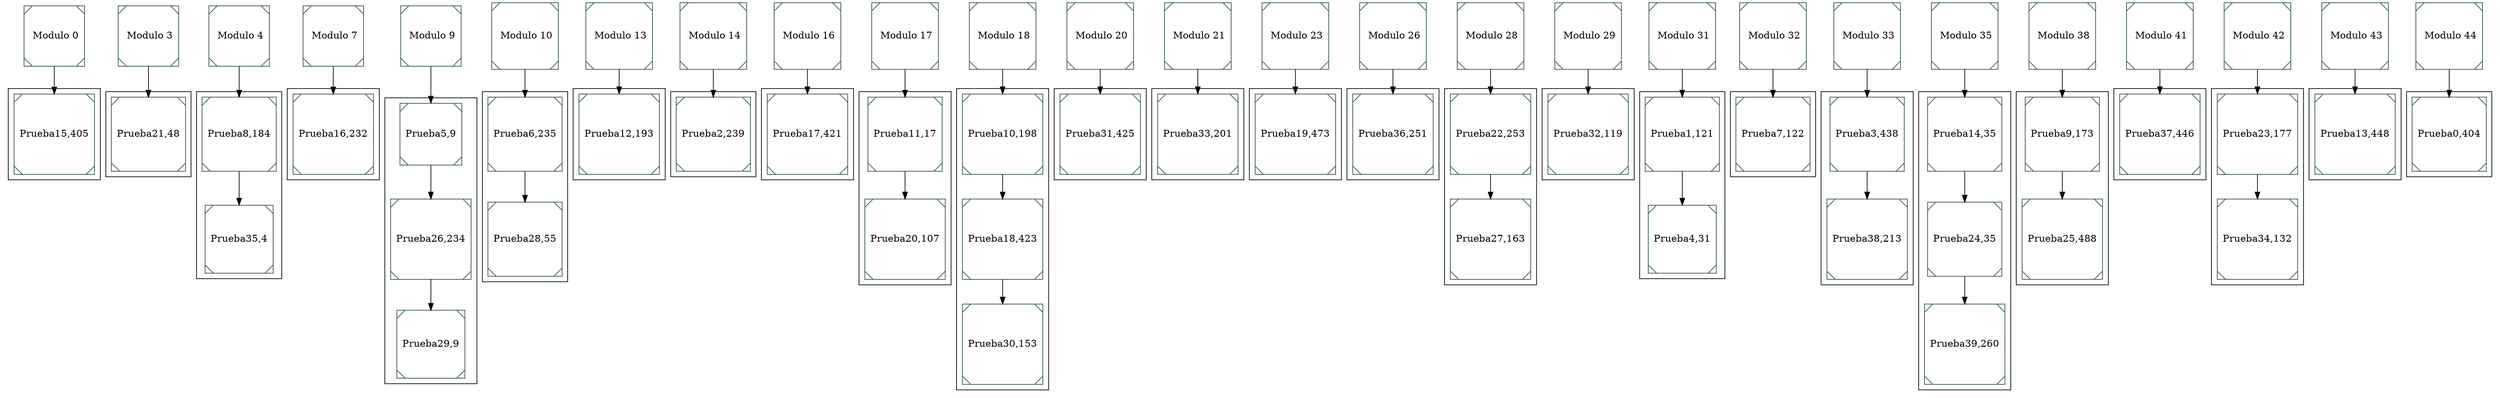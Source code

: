 digraph G { 
 node[shape=Msquare  color = darkslategray text=white gradientangle=90];Nodo807674215[label =" Modulo 0"] 
subgraph cluster_807674215 {  node[shape=Msquare  color = darkslategray text=white gradientangle=90]; 
466313719[label="Prueba15,405"]
}Nodo807674215->466313719
Nodo565478575[label =" Modulo 3"] 
subgraph cluster_565478575 {  node[shape=Msquare  color = darkslategray text=white gradientangle=90]; 
1751652122[label="Prueba21,48"]
}Nodo565478575->1751652122
Nodo2044079209[label =" Modulo 4"] 
subgraph cluster_2044079209 {  node[shape=Msquare  color = darkslategray text=white gradientangle=90]; 
970075773[label="Prueba8,184"]
970075773->1011237908
1011237908[label="Prueba35,4"]
}Nodo2044079209->970075773
Nodo348017729[label =" Modulo 7"] 
subgraph cluster_348017729 {  node[shape=Msquare  color = darkslategray text=white gradientangle=90]; 
1547929563[label="Prueba16,232"]
}Nodo348017729->1547929563
Nodo1951067112[label =" Modulo 9"] 
subgraph cluster_1951067112 {  node[shape=Msquare  color = darkslategray text=white gradientangle=90]; 
2049079185[label="Prueba5,9"]
2049079185->483928264
483928264[label="Prueba26,234"]
483928264->1558514135
1558514135[label="Prueba29,9"]
}Nodo1951067112->2049079185
Nodo2136194056[label =" Modulo 10"] 
subgraph cluster_2136194056 {  node[shape=Msquare  color = darkslategray text=white gradientangle=90]; 
371507852[label="Prueba6,235"]
371507852->1265055464
1265055464[label="Prueba28,55"]
}Nodo2136194056->371507852
Nodo1069037026[label =" Modulo 13"] 
subgraph cluster_1069037026 {  node[shape=Msquare  color = darkslategray text=white gradientangle=90]; 
1567190497[label="Prueba12,193"]
}Nodo1069037026->1567190497
Nodo1835656290[label =" Modulo 14"] 
subgraph cluster_1835656290 {  node[shape=Msquare  color = darkslategray text=white gradientangle=90]; 
525033297[label="Prueba2,239"]
}Nodo1835656290->525033297
Nodo1629646463[label =" Modulo 16"] 
subgraph cluster_1629646463 {  node[shape=Msquare  color = darkslategray text=white gradientangle=90]; 
2008154591[label="Prueba17,421"]
}Nodo1629646463->2008154591
Nodo1432003007[label =" Modulo 17"] 
subgraph cluster_1432003007 {  node[shape=Msquare  color = darkslategray text=white gradientangle=90]; 
279891346[label="Prueba11,17"]
279891346->1653409902
1653409902[label="Prueba20,107"]
}Nodo1432003007->279891346
Nodo89538841[label =" Modulo 18"] 
subgraph cluster_89538841 {  node[shape=Msquare  color = darkslategray text=white gradientangle=90]; 
92360533[label="Prueba10,198"]
92360533->1663418410
1663418410[label="Prueba18,423"]
1663418410->1776380504
1776380504[label="Prueba30,153"]
}Nodo89538841->92360533
Nodo1577623796[label =" Modulo 20"] 
subgraph cluster_1577623796 {  node[shape=Msquare  color = darkslategray text=white gradientangle=90]; 
1367127943[label="Prueba31,425"]
}Nodo1577623796->1367127943
Nodo479533330[label =" Modulo 21"] 
subgraph cluster_479533330 {  node[shape=Msquare  color = darkslategray text=white gradientangle=90]; 
2126775154[label="Prueba33,201"]
}Nodo479533330->2126775154
Nodo1708135262[label =" Modulo 23"] 
subgraph cluster_1708135262 {  node[shape=Msquare  color = darkslategray text=white gradientangle=90]; 
1361330412[label="Prueba19,473"]
}Nodo1708135262->1361330412
Nodo1707970131[label =" Modulo 26"] 
subgraph cluster_1707970131 {  node[shape=Msquare  color = darkslategray text=white gradientangle=90]; 
1003277835[label="Prueba36,251"]
}Nodo1707970131->1003277835
Nodo1591963855[label =" Modulo 28"] 
subgraph cluster_1591963855 {  node[shape=Msquare  color = darkslategray text=white gradientangle=90]; 
758343903[label="Prueba22,253"]
758343903->612746300
612746300[label="Prueba27,163"]
}Nodo1591963855->758343903
Nodo2045045297[label =" Modulo 29"] 
subgraph cluster_2045045297 {  node[shape=Msquare  color = darkslategray text=white gradientangle=90]; 
1011128522[label="Prueba32,119"]
}Nodo2045045297->1011128522
Nodo176650765[label =" Modulo 31"] 
subgraph cluster_176650765 {  node[shape=Msquare  color = darkslategray text=white gradientangle=90]; 
2747205[label="Prueba1,121"]
2747205->1581394963
1581394963[label="Prueba4,31"]
}Nodo176650765->2747205
Nodo1188589017[label =" Modulo 32"] 
subgraph cluster_1188589017 {  node[shape=Msquare  color = darkslategray text=white gradientangle=90]; 
2000560157[label="Prueba7,122"]
}Nodo1188589017->2000560157
Nodo948080252[label =" Modulo 33"] 
subgraph cluster_948080252 {  node[shape=Msquare  color = darkslategray text=white gradientangle=90]; 
2012159947[label="Prueba3,438"]
2012159947->1927021130
1927021130[label="Prueba38,213"]
}Nodo948080252->2012159947
Nodo1961159364[label =" Modulo 35"] 
subgraph cluster_1961159364 {  node[shape=Msquare  color = darkslategray text=white gradientangle=90]; 
1480158026[label="Prueba14,35"]
1480158026->1462183617
1462183617[label="Prueba24,35"]
1462183617->1174118461
1174118461[label="Prueba39,260"]
}Nodo1961159364->1480158026
Nodo379240588[label =" Modulo 38"] 
subgraph cluster_379240588 {  node[shape=Msquare  color = darkslategray text=white gradientangle=90]; 
99260974[label="Prueba9,173"]
99260974->1796580732
1796580732[label="Prueba25,488"]
}Nodo379240588->99260974
Nodo1945569899[label =" Modulo 41"] 
subgraph cluster_1945569899 {  node[shape=Msquare  color = darkslategray text=white gradientangle=90]; 
866724409[label="Prueba37,446"]
}Nodo1945569899->866724409
Nodo1657011592[label =" Modulo 42"] 
subgraph cluster_1657011592 {  node[shape=Msquare  color = darkslategray text=white gradientangle=90]; 
616270569[label="Prueba23,177"]
616270569->1867806791
1867806791[label="Prueba34,132"]
}Nodo1657011592->616270569
Nodo366374774[label =" Modulo 43"] 
subgraph cluster_366374774 {  node[shape=Msquare  color = darkslategray text=white gradientangle=90]; 
1753546745[label="Prueba13,448"]
}Nodo366374774->1753546745
Nodo277929154[label =" Modulo 44"] 
subgraph cluster_277929154 {  node[shape=Msquare  color = darkslategray text=white gradientangle=90]; 
1556748503[label="Prueba0,404"]
}Nodo277929154->1556748503
} 